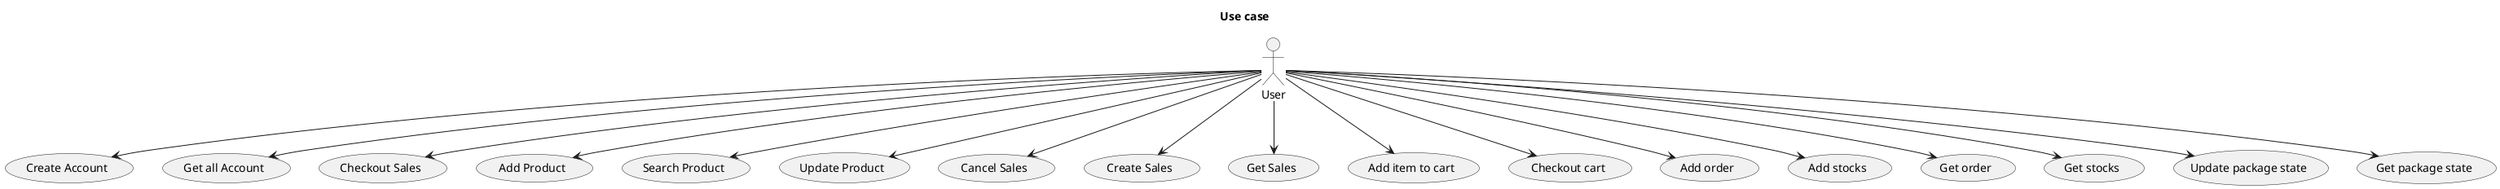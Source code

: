 @startuml use_case
title Use case
actor User


usecase "Create Account" as UC1
usecase "Get all Account" as UC2

usecase "Checkout Sales" as UC3

usecase "Add Product" as UC4
usecase "Search Product" as UC5
usecase "Update Product" as UC6

usecase "Cancel Sales" as UC7
usecase "Create Sales" as UC8
usecase "Get Sales" as UC9

usecase "Add item to cart" as UC10
usecase "Checkout cart" as UC11

usecase "Add order" as UC12
usecase "Add stocks" as UC13
usecase "Get order" as UC14
usecase "Get stocks" as UC15

usecase "Update package state" as UC16
usecase "Get package state" as UC17


User --> UC1
User --> UC2
User --> UC3
User --> UC4
User --> UC5
User --> UC6
User --> UC7
User --> UC8
User --> UC9
User --> UC10
User --> UC11
User --> UC12
User --> UC13
User --> UC14
User --> UC15
User --> UC16
User --> UC17


@enduml